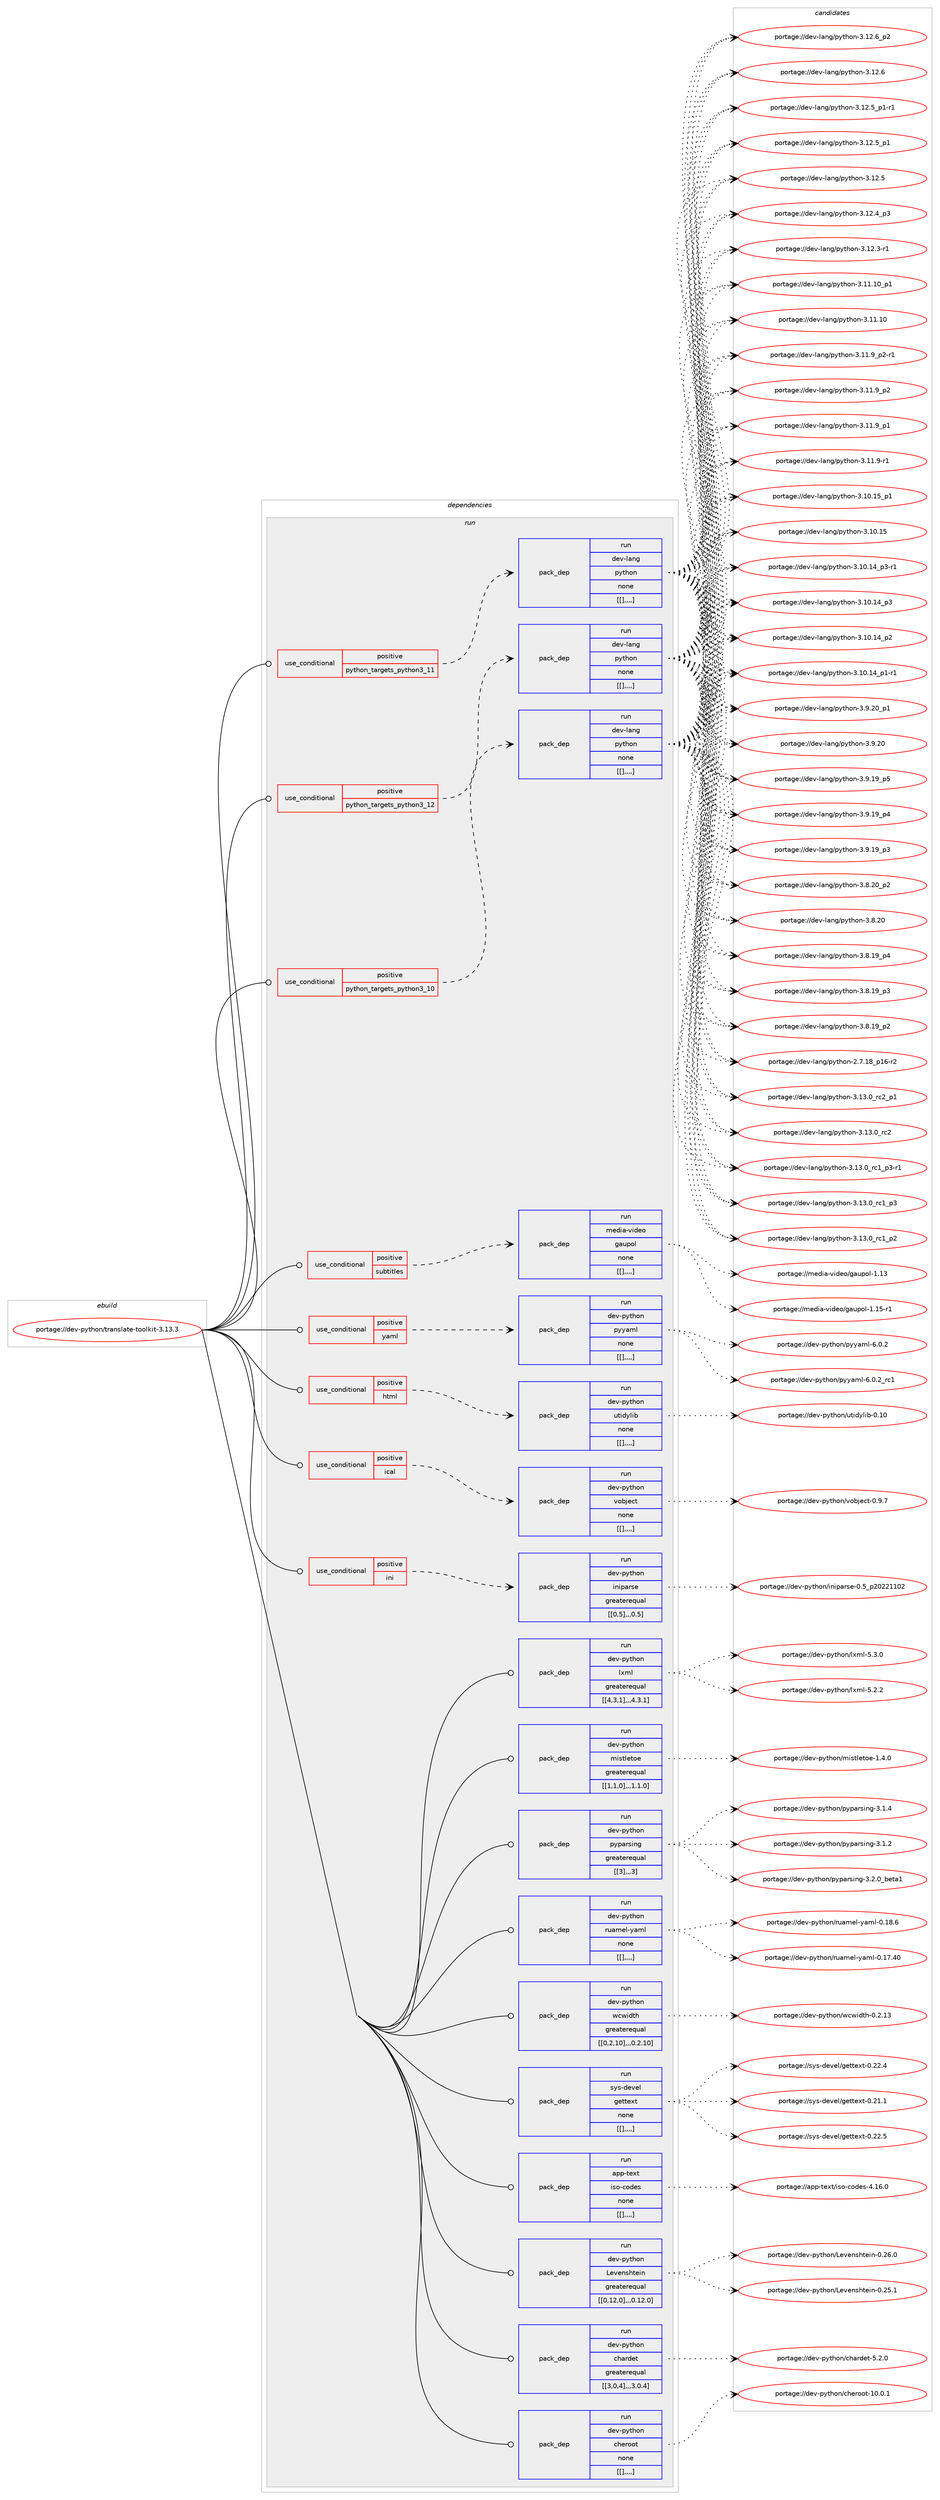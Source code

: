 digraph prolog {

# *************
# Graph options
# *************

newrank=true;
concentrate=true;
compound=true;
graph [rankdir=LR,fontname=Helvetica,fontsize=10,ranksep=1.5];#, ranksep=2.5, nodesep=0.2];
edge  [arrowhead=vee];
node  [fontname=Helvetica,fontsize=10];

# **********
# The ebuild
# **********

subgraph cluster_leftcol {
color=gray;
label=<<i>ebuild</i>>;
id [label="portage://dev-python/translate-toolkit-3.13.3", color=red, width=4, href="../dev-python/translate-toolkit-3.13.3.svg"];
}

# ****************
# The dependencies
# ****************

subgraph cluster_midcol {
color=gray;
label=<<i>dependencies</i>>;
subgraph cluster_compile {
fillcolor="#eeeeee";
style=filled;
label=<<i>compile</i>>;
}
subgraph cluster_compileandrun {
fillcolor="#eeeeee";
style=filled;
label=<<i>compile and run</i>>;
}
subgraph cluster_run {
fillcolor="#eeeeee";
style=filled;
label=<<i>run</i>>;
subgraph cond42379 {
dependency169418 [label=<<TABLE BORDER="0" CELLBORDER="1" CELLSPACING="0" CELLPADDING="4"><TR><TD ROWSPAN="3" CELLPADDING="10">use_conditional</TD></TR><TR><TD>positive</TD></TR><TR><TD>html</TD></TR></TABLE>>, shape=none, color=red];
subgraph pack125776 {
dependency169419 [label=<<TABLE BORDER="0" CELLBORDER="1" CELLSPACING="0" CELLPADDING="4" WIDTH="220"><TR><TD ROWSPAN="6" CELLPADDING="30">pack_dep</TD></TR><TR><TD WIDTH="110">run</TD></TR><TR><TD>dev-python</TD></TR><TR><TD>utidylib</TD></TR><TR><TD>none</TD></TR><TR><TD>[[],,,,]</TD></TR></TABLE>>, shape=none, color=blue];
}
dependency169418:e -> dependency169419:w [weight=20,style="dashed",arrowhead="vee"];
}
id:e -> dependency169418:w [weight=20,style="solid",arrowhead="odot"];
subgraph cond42380 {
dependency169420 [label=<<TABLE BORDER="0" CELLBORDER="1" CELLSPACING="0" CELLPADDING="4"><TR><TD ROWSPAN="3" CELLPADDING="10">use_conditional</TD></TR><TR><TD>positive</TD></TR><TR><TD>ical</TD></TR></TABLE>>, shape=none, color=red];
subgraph pack125777 {
dependency169421 [label=<<TABLE BORDER="0" CELLBORDER="1" CELLSPACING="0" CELLPADDING="4" WIDTH="220"><TR><TD ROWSPAN="6" CELLPADDING="30">pack_dep</TD></TR><TR><TD WIDTH="110">run</TD></TR><TR><TD>dev-python</TD></TR><TR><TD>vobject</TD></TR><TR><TD>none</TD></TR><TR><TD>[[],,,,]</TD></TR></TABLE>>, shape=none, color=blue];
}
dependency169420:e -> dependency169421:w [weight=20,style="dashed",arrowhead="vee"];
}
id:e -> dependency169420:w [weight=20,style="solid",arrowhead="odot"];
subgraph cond42381 {
dependency169422 [label=<<TABLE BORDER="0" CELLBORDER="1" CELLSPACING="0" CELLPADDING="4"><TR><TD ROWSPAN="3" CELLPADDING="10">use_conditional</TD></TR><TR><TD>positive</TD></TR><TR><TD>ini</TD></TR></TABLE>>, shape=none, color=red];
subgraph pack125778 {
dependency169423 [label=<<TABLE BORDER="0" CELLBORDER="1" CELLSPACING="0" CELLPADDING="4" WIDTH="220"><TR><TD ROWSPAN="6" CELLPADDING="30">pack_dep</TD></TR><TR><TD WIDTH="110">run</TD></TR><TR><TD>dev-python</TD></TR><TR><TD>iniparse</TD></TR><TR><TD>greaterequal</TD></TR><TR><TD>[[0,5],,,0.5]</TD></TR></TABLE>>, shape=none, color=blue];
}
dependency169422:e -> dependency169423:w [weight=20,style="dashed",arrowhead="vee"];
}
id:e -> dependency169422:w [weight=20,style="solid",arrowhead="odot"];
subgraph cond42382 {
dependency169424 [label=<<TABLE BORDER="0" CELLBORDER="1" CELLSPACING="0" CELLPADDING="4"><TR><TD ROWSPAN="3" CELLPADDING="10">use_conditional</TD></TR><TR><TD>positive</TD></TR><TR><TD>python_targets_python3_10</TD></TR></TABLE>>, shape=none, color=red];
subgraph pack125779 {
dependency169425 [label=<<TABLE BORDER="0" CELLBORDER="1" CELLSPACING="0" CELLPADDING="4" WIDTH="220"><TR><TD ROWSPAN="6" CELLPADDING="30">pack_dep</TD></TR><TR><TD WIDTH="110">run</TD></TR><TR><TD>dev-lang</TD></TR><TR><TD>python</TD></TR><TR><TD>none</TD></TR><TR><TD>[[],,,,]</TD></TR></TABLE>>, shape=none, color=blue];
}
dependency169424:e -> dependency169425:w [weight=20,style="dashed",arrowhead="vee"];
}
id:e -> dependency169424:w [weight=20,style="solid",arrowhead="odot"];
subgraph cond42383 {
dependency169426 [label=<<TABLE BORDER="0" CELLBORDER="1" CELLSPACING="0" CELLPADDING="4"><TR><TD ROWSPAN="3" CELLPADDING="10">use_conditional</TD></TR><TR><TD>positive</TD></TR><TR><TD>python_targets_python3_11</TD></TR></TABLE>>, shape=none, color=red];
subgraph pack125780 {
dependency169427 [label=<<TABLE BORDER="0" CELLBORDER="1" CELLSPACING="0" CELLPADDING="4" WIDTH="220"><TR><TD ROWSPAN="6" CELLPADDING="30">pack_dep</TD></TR><TR><TD WIDTH="110">run</TD></TR><TR><TD>dev-lang</TD></TR><TR><TD>python</TD></TR><TR><TD>none</TD></TR><TR><TD>[[],,,,]</TD></TR></TABLE>>, shape=none, color=blue];
}
dependency169426:e -> dependency169427:w [weight=20,style="dashed",arrowhead="vee"];
}
id:e -> dependency169426:w [weight=20,style="solid",arrowhead="odot"];
subgraph cond42384 {
dependency169428 [label=<<TABLE BORDER="0" CELLBORDER="1" CELLSPACING="0" CELLPADDING="4"><TR><TD ROWSPAN="3" CELLPADDING="10">use_conditional</TD></TR><TR><TD>positive</TD></TR><TR><TD>python_targets_python3_12</TD></TR></TABLE>>, shape=none, color=red];
subgraph pack125781 {
dependency169429 [label=<<TABLE BORDER="0" CELLBORDER="1" CELLSPACING="0" CELLPADDING="4" WIDTH="220"><TR><TD ROWSPAN="6" CELLPADDING="30">pack_dep</TD></TR><TR><TD WIDTH="110">run</TD></TR><TR><TD>dev-lang</TD></TR><TR><TD>python</TD></TR><TR><TD>none</TD></TR><TR><TD>[[],,,,]</TD></TR></TABLE>>, shape=none, color=blue];
}
dependency169428:e -> dependency169429:w [weight=20,style="dashed",arrowhead="vee"];
}
id:e -> dependency169428:w [weight=20,style="solid",arrowhead="odot"];
subgraph cond42385 {
dependency169430 [label=<<TABLE BORDER="0" CELLBORDER="1" CELLSPACING="0" CELLPADDING="4"><TR><TD ROWSPAN="3" CELLPADDING="10">use_conditional</TD></TR><TR><TD>positive</TD></TR><TR><TD>subtitles</TD></TR></TABLE>>, shape=none, color=red];
subgraph pack125782 {
dependency169431 [label=<<TABLE BORDER="0" CELLBORDER="1" CELLSPACING="0" CELLPADDING="4" WIDTH="220"><TR><TD ROWSPAN="6" CELLPADDING="30">pack_dep</TD></TR><TR><TD WIDTH="110">run</TD></TR><TR><TD>media-video</TD></TR><TR><TD>gaupol</TD></TR><TR><TD>none</TD></TR><TR><TD>[[],,,,]</TD></TR></TABLE>>, shape=none, color=blue];
}
dependency169430:e -> dependency169431:w [weight=20,style="dashed",arrowhead="vee"];
}
id:e -> dependency169430:w [weight=20,style="solid",arrowhead="odot"];
subgraph cond42386 {
dependency169432 [label=<<TABLE BORDER="0" CELLBORDER="1" CELLSPACING="0" CELLPADDING="4"><TR><TD ROWSPAN="3" CELLPADDING="10">use_conditional</TD></TR><TR><TD>positive</TD></TR><TR><TD>yaml</TD></TR></TABLE>>, shape=none, color=red];
subgraph pack125783 {
dependency169433 [label=<<TABLE BORDER="0" CELLBORDER="1" CELLSPACING="0" CELLPADDING="4" WIDTH="220"><TR><TD ROWSPAN="6" CELLPADDING="30">pack_dep</TD></TR><TR><TD WIDTH="110">run</TD></TR><TR><TD>dev-python</TD></TR><TR><TD>pyyaml</TD></TR><TR><TD>none</TD></TR><TR><TD>[[],,,,]</TD></TR></TABLE>>, shape=none, color=blue];
}
dependency169432:e -> dependency169433:w [weight=20,style="dashed",arrowhead="vee"];
}
id:e -> dependency169432:w [weight=20,style="solid",arrowhead="odot"];
subgraph pack125784 {
dependency169434 [label=<<TABLE BORDER="0" CELLBORDER="1" CELLSPACING="0" CELLPADDING="4" WIDTH="220"><TR><TD ROWSPAN="6" CELLPADDING="30">pack_dep</TD></TR><TR><TD WIDTH="110">run</TD></TR><TR><TD>app-text</TD></TR><TR><TD>iso-codes</TD></TR><TR><TD>none</TD></TR><TR><TD>[[],,,,]</TD></TR></TABLE>>, shape=none, color=blue];
}
id:e -> dependency169434:w [weight=20,style="solid",arrowhead="odot"];
subgraph pack125785 {
dependency169435 [label=<<TABLE BORDER="0" CELLBORDER="1" CELLSPACING="0" CELLPADDING="4" WIDTH="220"><TR><TD ROWSPAN="6" CELLPADDING="30">pack_dep</TD></TR><TR><TD WIDTH="110">run</TD></TR><TR><TD>dev-python</TD></TR><TR><TD>Levenshtein</TD></TR><TR><TD>greaterequal</TD></TR><TR><TD>[[0,12,0],,,0.12.0]</TD></TR></TABLE>>, shape=none, color=blue];
}
id:e -> dependency169435:w [weight=20,style="solid",arrowhead="odot"];
subgraph pack125786 {
dependency169436 [label=<<TABLE BORDER="0" CELLBORDER="1" CELLSPACING="0" CELLPADDING="4" WIDTH="220"><TR><TD ROWSPAN="6" CELLPADDING="30">pack_dep</TD></TR><TR><TD WIDTH="110">run</TD></TR><TR><TD>dev-python</TD></TR><TR><TD>chardet</TD></TR><TR><TD>greaterequal</TD></TR><TR><TD>[[3,0,4],,,3.0.4]</TD></TR></TABLE>>, shape=none, color=blue];
}
id:e -> dependency169436:w [weight=20,style="solid",arrowhead="odot"];
subgraph pack125787 {
dependency169437 [label=<<TABLE BORDER="0" CELLBORDER="1" CELLSPACING="0" CELLPADDING="4" WIDTH="220"><TR><TD ROWSPAN="6" CELLPADDING="30">pack_dep</TD></TR><TR><TD WIDTH="110">run</TD></TR><TR><TD>dev-python</TD></TR><TR><TD>cheroot</TD></TR><TR><TD>none</TD></TR><TR><TD>[[],,,,]</TD></TR></TABLE>>, shape=none, color=blue];
}
id:e -> dependency169437:w [weight=20,style="solid",arrowhead="odot"];
subgraph pack125788 {
dependency169438 [label=<<TABLE BORDER="0" CELLBORDER="1" CELLSPACING="0" CELLPADDING="4" WIDTH="220"><TR><TD ROWSPAN="6" CELLPADDING="30">pack_dep</TD></TR><TR><TD WIDTH="110">run</TD></TR><TR><TD>dev-python</TD></TR><TR><TD>lxml</TD></TR><TR><TD>greaterequal</TD></TR><TR><TD>[[4,3,1],,,4.3.1]</TD></TR></TABLE>>, shape=none, color=blue];
}
id:e -> dependency169438:w [weight=20,style="solid",arrowhead="odot"];
subgraph pack125789 {
dependency169439 [label=<<TABLE BORDER="0" CELLBORDER="1" CELLSPACING="0" CELLPADDING="4" WIDTH="220"><TR><TD ROWSPAN="6" CELLPADDING="30">pack_dep</TD></TR><TR><TD WIDTH="110">run</TD></TR><TR><TD>dev-python</TD></TR><TR><TD>mistletoe</TD></TR><TR><TD>greaterequal</TD></TR><TR><TD>[[1,1,0],,,1.1.0]</TD></TR></TABLE>>, shape=none, color=blue];
}
id:e -> dependency169439:w [weight=20,style="solid",arrowhead="odot"];
subgraph pack125790 {
dependency169440 [label=<<TABLE BORDER="0" CELLBORDER="1" CELLSPACING="0" CELLPADDING="4" WIDTH="220"><TR><TD ROWSPAN="6" CELLPADDING="30">pack_dep</TD></TR><TR><TD WIDTH="110">run</TD></TR><TR><TD>dev-python</TD></TR><TR><TD>pyparsing</TD></TR><TR><TD>greaterequal</TD></TR><TR><TD>[[3],,,3]</TD></TR></TABLE>>, shape=none, color=blue];
}
id:e -> dependency169440:w [weight=20,style="solid",arrowhead="odot"];
subgraph pack125791 {
dependency169441 [label=<<TABLE BORDER="0" CELLBORDER="1" CELLSPACING="0" CELLPADDING="4" WIDTH="220"><TR><TD ROWSPAN="6" CELLPADDING="30">pack_dep</TD></TR><TR><TD WIDTH="110">run</TD></TR><TR><TD>dev-python</TD></TR><TR><TD>ruamel-yaml</TD></TR><TR><TD>none</TD></TR><TR><TD>[[],,,,]</TD></TR></TABLE>>, shape=none, color=blue];
}
id:e -> dependency169441:w [weight=20,style="solid",arrowhead="odot"];
subgraph pack125792 {
dependency169442 [label=<<TABLE BORDER="0" CELLBORDER="1" CELLSPACING="0" CELLPADDING="4" WIDTH="220"><TR><TD ROWSPAN="6" CELLPADDING="30">pack_dep</TD></TR><TR><TD WIDTH="110">run</TD></TR><TR><TD>dev-python</TD></TR><TR><TD>wcwidth</TD></TR><TR><TD>greaterequal</TD></TR><TR><TD>[[0,2,10],,,0.2.10]</TD></TR></TABLE>>, shape=none, color=blue];
}
id:e -> dependency169442:w [weight=20,style="solid",arrowhead="odot"];
subgraph pack125793 {
dependency169443 [label=<<TABLE BORDER="0" CELLBORDER="1" CELLSPACING="0" CELLPADDING="4" WIDTH="220"><TR><TD ROWSPAN="6" CELLPADDING="30">pack_dep</TD></TR><TR><TD WIDTH="110">run</TD></TR><TR><TD>sys-devel</TD></TR><TR><TD>gettext</TD></TR><TR><TD>none</TD></TR><TR><TD>[[],,,,]</TD></TR></TABLE>>, shape=none, color=blue];
}
id:e -> dependency169443:w [weight=20,style="solid",arrowhead="odot"];
}
}

# **************
# The candidates
# **************

subgraph cluster_choices {
rank=same;
color=gray;
label=<<i>candidates</i>>;

subgraph choice125776 {
color=black;
nodesep=1;
choice1001011184511212111610411111047117116105100121108105984548464948 [label="portage://dev-python/utidylib-0.10", color=red, width=4,href="../dev-python/utidylib-0.10.svg"];
dependency169419:e -> choice1001011184511212111610411111047117116105100121108105984548464948:w [style=dotted,weight="100"];
}
subgraph choice125777 {
color=black;
nodesep=1;
choice10010111845112121116104111110471181119810610199116454846574655 [label="portage://dev-python/vobject-0.9.7", color=red, width=4,href="../dev-python/vobject-0.9.7.svg"];
dependency169421:e -> choice10010111845112121116104111110471181119810610199116454846574655:w [style=dotted,weight="100"];
}
subgraph choice125778 {
color=black;
nodesep=1;
choice10010111845112121116104111110471051101051129711411510145484653951125048505049494850 [label="portage://dev-python/iniparse-0.5_p20221102", color=red, width=4,href="../dev-python/iniparse-0.5_p20221102.svg"];
dependency169423:e -> choice10010111845112121116104111110471051101051129711411510145484653951125048505049494850:w [style=dotted,weight="100"];
}
subgraph choice125779 {
color=black;
nodesep=1;
choice100101118451089711010347112121116104111110455146495146489511499509511249 [label="portage://dev-lang/python-3.13.0_rc2_p1", color=red, width=4,href="../dev-lang/python-3.13.0_rc2_p1.svg"];
choice10010111845108971101034711212111610411111045514649514648951149950 [label="portage://dev-lang/python-3.13.0_rc2", color=red, width=4,href="../dev-lang/python-3.13.0_rc2.svg"];
choice1001011184510897110103471121211161041111104551464951464895114994995112514511449 [label="portage://dev-lang/python-3.13.0_rc1_p3-r1", color=red, width=4,href="../dev-lang/python-3.13.0_rc1_p3-r1.svg"];
choice100101118451089711010347112121116104111110455146495146489511499499511251 [label="portage://dev-lang/python-3.13.0_rc1_p3", color=red, width=4,href="../dev-lang/python-3.13.0_rc1_p3.svg"];
choice100101118451089711010347112121116104111110455146495146489511499499511250 [label="portage://dev-lang/python-3.13.0_rc1_p2", color=red, width=4,href="../dev-lang/python-3.13.0_rc1_p2.svg"];
choice100101118451089711010347112121116104111110455146495046549511250 [label="portage://dev-lang/python-3.12.6_p2", color=red, width=4,href="../dev-lang/python-3.12.6_p2.svg"];
choice10010111845108971101034711212111610411111045514649504654 [label="portage://dev-lang/python-3.12.6", color=red, width=4,href="../dev-lang/python-3.12.6.svg"];
choice1001011184510897110103471121211161041111104551464950465395112494511449 [label="portage://dev-lang/python-3.12.5_p1-r1", color=red, width=4,href="../dev-lang/python-3.12.5_p1-r1.svg"];
choice100101118451089711010347112121116104111110455146495046539511249 [label="portage://dev-lang/python-3.12.5_p1", color=red, width=4,href="../dev-lang/python-3.12.5_p1.svg"];
choice10010111845108971101034711212111610411111045514649504653 [label="portage://dev-lang/python-3.12.5", color=red, width=4,href="../dev-lang/python-3.12.5.svg"];
choice100101118451089711010347112121116104111110455146495046529511251 [label="portage://dev-lang/python-3.12.4_p3", color=red, width=4,href="../dev-lang/python-3.12.4_p3.svg"];
choice100101118451089711010347112121116104111110455146495046514511449 [label="portage://dev-lang/python-3.12.3-r1", color=red, width=4,href="../dev-lang/python-3.12.3-r1.svg"];
choice10010111845108971101034711212111610411111045514649494649489511249 [label="portage://dev-lang/python-3.11.10_p1", color=red, width=4,href="../dev-lang/python-3.11.10_p1.svg"];
choice1001011184510897110103471121211161041111104551464949464948 [label="portage://dev-lang/python-3.11.10", color=red, width=4,href="../dev-lang/python-3.11.10.svg"];
choice1001011184510897110103471121211161041111104551464949465795112504511449 [label="portage://dev-lang/python-3.11.9_p2-r1", color=red, width=4,href="../dev-lang/python-3.11.9_p2-r1.svg"];
choice100101118451089711010347112121116104111110455146494946579511250 [label="portage://dev-lang/python-3.11.9_p2", color=red, width=4,href="../dev-lang/python-3.11.9_p2.svg"];
choice100101118451089711010347112121116104111110455146494946579511249 [label="portage://dev-lang/python-3.11.9_p1", color=red, width=4,href="../dev-lang/python-3.11.9_p1.svg"];
choice100101118451089711010347112121116104111110455146494946574511449 [label="portage://dev-lang/python-3.11.9-r1", color=red, width=4,href="../dev-lang/python-3.11.9-r1.svg"];
choice10010111845108971101034711212111610411111045514649484649539511249 [label="portage://dev-lang/python-3.10.15_p1", color=red, width=4,href="../dev-lang/python-3.10.15_p1.svg"];
choice1001011184510897110103471121211161041111104551464948464953 [label="portage://dev-lang/python-3.10.15", color=red, width=4,href="../dev-lang/python-3.10.15.svg"];
choice100101118451089711010347112121116104111110455146494846495295112514511449 [label="portage://dev-lang/python-3.10.14_p3-r1", color=red, width=4,href="../dev-lang/python-3.10.14_p3-r1.svg"];
choice10010111845108971101034711212111610411111045514649484649529511251 [label="portage://dev-lang/python-3.10.14_p3", color=red, width=4,href="../dev-lang/python-3.10.14_p3.svg"];
choice10010111845108971101034711212111610411111045514649484649529511250 [label="portage://dev-lang/python-3.10.14_p2", color=red, width=4,href="../dev-lang/python-3.10.14_p2.svg"];
choice100101118451089711010347112121116104111110455146494846495295112494511449 [label="portage://dev-lang/python-3.10.14_p1-r1", color=red, width=4,href="../dev-lang/python-3.10.14_p1-r1.svg"];
choice100101118451089711010347112121116104111110455146574650489511249 [label="portage://dev-lang/python-3.9.20_p1", color=red, width=4,href="../dev-lang/python-3.9.20_p1.svg"];
choice10010111845108971101034711212111610411111045514657465048 [label="portage://dev-lang/python-3.9.20", color=red, width=4,href="../dev-lang/python-3.9.20.svg"];
choice100101118451089711010347112121116104111110455146574649579511253 [label="portage://dev-lang/python-3.9.19_p5", color=red, width=4,href="../dev-lang/python-3.9.19_p5.svg"];
choice100101118451089711010347112121116104111110455146574649579511252 [label="portage://dev-lang/python-3.9.19_p4", color=red, width=4,href="../dev-lang/python-3.9.19_p4.svg"];
choice100101118451089711010347112121116104111110455146574649579511251 [label="portage://dev-lang/python-3.9.19_p3", color=red, width=4,href="../dev-lang/python-3.9.19_p3.svg"];
choice100101118451089711010347112121116104111110455146564650489511250 [label="portage://dev-lang/python-3.8.20_p2", color=red, width=4,href="../dev-lang/python-3.8.20_p2.svg"];
choice10010111845108971101034711212111610411111045514656465048 [label="portage://dev-lang/python-3.8.20", color=red, width=4,href="../dev-lang/python-3.8.20.svg"];
choice100101118451089711010347112121116104111110455146564649579511252 [label="portage://dev-lang/python-3.8.19_p4", color=red, width=4,href="../dev-lang/python-3.8.19_p4.svg"];
choice100101118451089711010347112121116104111110455146564649579511251 [label="portage://dev-lang/python-3.8.19_p3", color=red, width=4,href="../dev-lang/python-3.8.19_p3.svg"];
choice100101118451089711010347112121116104111110455146564649579511250 [label="portage://dev-lang/python-3.8.19_p2", color=red, width=4,href="../dev-lang/python-3.8.19_p2.svg"];
choice100101118451089711010347112121116104111110455046554649569511249544511450 [label="portage://dev-lang/python-2.7.18_p16-r2", color=red, width=4,href="../dev-lang/python-2.7.18_p16-r2.svg"];
dependency169425:e -> choice100101118451089711010347112121116104111110455146495146489511499509511249:w [style=dotted,weight="100"];
dependency169425:e -> choice10010111845108971101034711212111610411111045514649514648951149950:w [style=dotted,weight="100"];
dependency169425:e -> choice1001011184510897110103471121211161041111104551464951464895114994995112514511449:w [style=dotted,weight="100"];
dependency169425:e -> choice100101118451089711010347112121116104111110455146495146489511499499511251:w [style=dotted,weight="100"];
dependency169425:e -> choice100101118451089711010347112121116104111110455146495146489511499499511250:w [style=dotted,weight="100"];
dependency169425:e -> choice100101118451089711010347112121116104111110455146495046549511250:w [style=dotted,weight="100"];
dependency169425:e -> choice10010111845108971101034711212111610411111045514649504654:w [style=dotted,weight="100"];
dependency169425:e -> choice1001011184510897110103471121211161041111104551464950465395112494511449:w [style=dotted,weight="100"];
dependency169425:e -> choice100101118451089711010347112121116104111110455146495046539511249:w [style=dotted,weight="100"];
dependency169425:e -> choice10010111845108971101034711212111610411111045514649504653:w [style=dotted,weight="100"];
dependency169425:e -> choice100101118451089711010347112121116104111110455146495046529511251:w [style=dotted,weight="100"];
dependency169425:e -> choice100101118451089711010347112121116104111110455146495046514511449:w [style=dotted,weight="100"];
dependency169425:e -> choice10010111845108971101034711212111610411111045514649494649489511249:w [style=dotted,weight="100"];
dependency169425:e -> choice1001011184510897110103471121211161041111104551464949464948:w [style=dotted,weight="100"];
dependency169425:e -> choice1001011184510897110103471121211161041111104551464949465795112504511449:w [style=dotted,weight="100"];
dependency169425:e -> choice100101118451089711010347112121116104111110455146494946579511250:w [style=dotted,weight="100"];
dependency169425:e -> choice100101118451089711010347112121116104111110455146494946579511249:w [style=dotted,weight="100"];
dependency169425:e -> choice100101118451089711010347112121116104111110455146494946574511449:w [style=dotted,weight="100"];
dependency169425:e -> choice10010111845108971101034711212111610411111045514649484649539511249:w [style=dotted,weight="100"];
dependency169425:e -> choice1001011184510897110103471121211161041111104551464948464953:w [style=dotted,weight="100"];
dependency169425:e -> choice100101118451089711010347112121116104111110455146494846495295112514511449:w [style=dotted,weight="100"];
dependency169425:e -> choice10010111845108971101034711212111610411111045514649484649529511251:w [style=dotted,weight="100"];
dependency169425:e -> choice10010111845108971101034711212111610411111045514649484649529511250:w [style=dotted,weight="100"];
dependency169425:e -> choice100101118451089711010347112121116104111110455146494846495295112494511449:w [style=dotted,weight="100"];
dependency169425:e -> choice100101118451089711010347112121116104111110455146574650489511249:w [style=dotted,weight="100"];
dependency169425:e -> choice10010111845108971101034711212111610411111045514657465048:w [style=dotted,weight="100"];
dependency169425:e -> choice100101118451089711010347112121116104111110455146574649579511253:w [style=dotted,weight="100"];
dependency169425:e -> choice100101118451089711010347112121116104111110455146574649579511252:w [style=dotted,weight="100"];
dependency169425:e -> choice100101118451089711010347112121116104111110455146574649579511251:w [style=dotted,weight="100"];
dependency169425:e -> choice100101118451089711010347112121116104111110455146564650489511250:w [style=dotted,weight="100"];
dependency169425:e -> choice10010111845108971101034711212111610411111045514656465048:w [style=dotted,weight="100"];
dependency169425:e -> choice100101118451089711010347112121116104111110455146564649579511252:w [style=dotted,weight="100"];
dependency169425:e -> choice100101118451089711010347112121116104111110455146564649579511251:w [style=dotted,weight="100"];
dependency169425:e -> choice100101118451089711010347112121116104111110455146564649579511250:w [style=dotted,weight="100"];
dependency169425:e -> choice100101118451089711010347112121116104111110455046554649569511249544511450:w [style=dotted,weight="100"];
}
subgraph choice125780 {
color=black;
nodesep=1;
choice100101118451089711010347112121116104111110455146495146489511499509511249 [label="portage://dev-lang/python-3.13.0_rc2_p1", color=red, width=4,href="../dev-lang/python-3.13.0_rc2_p1.svg"];
choice10010111845108971101034711212111610411111045514649514648951149950 [label="portage://dev-lang/python-3.13.0_rc2", color=red, width=4,href="../dev-lang/python-3.13.0_rc2.svg"];
choice1001011184510897110103471121211161041111104551464951464895114994995112514511449 [label="portage://dev-lang/python-3.13.0_rc1_p3-r1", color=red, width=4,href="../dev-lang/python-3.13.0_rc1_p3-r1.svg"];
choice100101118451089711010347112121116104111110455146495146489511499499511251 [label="portage://dev-lang/python-3.13.0_rc1_p3", color=red, width=4,href="../dev-lang/python-3.13.0_rc1_p3.svg"];
choice100101118451089711010347112121116104111110455146495146489511499499511250 [label="portage://dev-lang/python-3.13.0_rc1_p2", color=red, width=4,href="../dev-lang/python-3.13.0_rc1_p2.svg"];
choice100101118451089711010347112121116104111110455146495046549511250 [label="portage://dev-lang/python-3.12.6_p2", color=red, width=4,href="../dev-lang/python-3.12.6_p2.svg"];
choice10010111845108971101034711212111610411111045514649504654 [label="portage://dev-lang/python-3.12.6", color=red, width=4,href="../dev-lang/python-3.12.6.svg"];
choice1001011184510897110103471121211161041111104551464950465395112494511449 [label="portage://dev-lang/python-3.12.5_p1-r1", color=red, width=4,href="../dev-lang/python-3.12.5_p1-r1.svg"];
choice100101118451089711010347112121116104111110455146495046539511249 [label="portage://dev-lang/python-3.12.5_p1", color=red, width=4,href="../dev-lang/python-3.12.5_p1.svg"];
choice10010111845108971101034711212111610411111045514649504653 [label="portage://dev-lang/python-3.12.5", color=red, width=4,href="../dev-lang/python-3.12.5.svg"];
choice100101118451089711010347112121116104111110455146495046529511251 [label="portage://dev-lang/python-3.12.4_p3", color=red, width=4,href="../dev-lang/python-3.12.4_p3.svg"];
choice100101118451089711010347112121116104111110455146495046514511449 [label="portage://dev-lang/python-3.12.3-r1", color=red, width=4,href="../dev-lang/python-3.12.3-r1.svg"];
choice10010111845108971101034711212111610411111045514649494649489511249 [label="portage://dev-lang/python-3.11.10_p1", color=red, width=4,href="../dev-lang/python-3.11.10_p1.svg"];
choice1001011184510897110103471121211161041111104551464949464948 [label="portage://dev-lang/python-3.11.10", color=red, width=4,href="../dev-lang/python-3.11.10.svg"];
choice1001011184510897110103471121211161041111104551464949465795112504511449 [label="portage://dev-lang/python-3.11.9_p2-r1", color=red, width=4,href="../dev-lang/python-3.11.9_p2-r1.svg"];
choice100101118451089711010347112121116104111110455146494946579511250 [label="portage://dev-lang/python-3.11.9_p2", color=red, width=4,href="../dev-lang/python-3.11.9_p2.svg"];
choice100101118451089711010347112121116104111110455146494946579511249 [label="portage://dev-lang/python-3.11.9_p1", color=red, width=4,href="../dev-lang/python-3.11.9_p1.svg"];
choice100101118451089711010347112121116104111110455146494946574511449 [label="portage://dev-lang/python-3.11.9-r1", color=red, width=4,href="../dev-lang/python-3.11.9-r1.svg"];
choice10010111845108971101034711212111610411111045514649484649539511249 [label="portage://dev-lang/python-3.10.15_p1", color=red, width=4,href="../dev-lang/python-3.10.15_p1.svg"];
choice1001011184510897110103471121211161041111104551464948464953 [label="portage://dev-lang/python-3.10.15", color=red, width=4,href="../dev-lang/python-3.10.15.svg"];
choice100101118451089711010347112121116104111110455146494846495295112514511449 [label="portage://dev-lang/python-3.10.14_p3-r1", color=red, width=4,href="../dev-lang/python-3.10.14_p3-r1.svg"];
choice10010111845108971101034711212111610411111045514649484649529511251 [label="portage://dev-lang/python-3.10.14_p3", color=red, width=4,href="../dev-lang/python-3.10.14_p3.svg"];
choice10010111845108971101034711212111610411111045514649484649529511250 [label="portage://dev-lang/python-3.10.14_p2", color=red, width=4,href="../dev-lang/python-3.10.14_p2.svg"];
choice100101118451089711010347112121116104111110455146494846495295112494511449 [label="portage://dev-lang/python-3.10.14_p1-r1", color=red, width=4,href="../dev-lang/python-3.10.14_p1-r1.svg"];
choice100101118451089711010347112121116104111110455146574650489511249 [label="portage://dev-lang/python-3.9.20_p1", color=red, width=4,href="../dev-lang/python-3.9.20_p1.svg"];
choice10010111845108971101034711212111610411111045514657465048 [label="portage://dev-lang/python-3.9.20", color=red, width=4,href="../dev-lang/python-3.9.20.svg"];
choice100101118451089711010347112121116104111110455146574649579511253 [label="portage://dev-lang/python-3.9.19_p5", color=red, width=4,href="../dev-lang/python-3.9.19_p5.svg"];
choice100101118451089711010347112121116104111110455146574649579511252 [label="portage://dev-lang/python-3.9.19_p4", color=red, width=4,href="../dev-lang/python-3.9.19_p4.svg"];
choice100101118451089711010347112121116104111110455146574649579511251 [label="portage://dev-lang/python-3.9.19_p3", color=red, width=4,href="../dev-lang/python-3.9.19_p3.svg"];
choice100101118451089711010347112121116104111110455146564650489511250 [label="portage://dev-lang/python-3.8.20_p2", color=red, width=4,href="../dev-lang/python-3.8.20_p2.svg"];
choice10010111845108971101034711212111610411111045514656465048 [label="portage://dev-lang/python-3.8.20", color=red, width=4,href="../dev-lang/python-3.8.20.svg"];
choice100101118451089711010347112121116104111110455146564649579511252 [label="portage://dev-lang/python-3.8.19_p4", color=red, width=4,href="../dev-lang/python-3.8.19_p4.svg"];
choice100101118451089711010347112121116104111110455146564649579511251 [label="portage://dev-lang/python-3.8.19_p3", color=red, width=4,href="../dev-lang/python-3.8.19_p3.svg"];
choice100101118451089711010347112121116104111110455146564649579511250 [label="portage://dev-lang/python-3.8.19_p2", color=red, width=4,href="../dev-lang/python-3.8.19_p2.svg"];
choice100101118451089711010347112121116104111110455046554649569511249544511450 [label="portage://dev-lang/python-2.7.18_p16-r2", color=red, width=4,href="../dev-lang/python-2.7.18_p16-r2.svg"];
dependency169427:e -> choice100101118451089711010347112121116104111110455146495146489511499509511249:w [style=dotted,weight="100"];
dependency169427:e -> choice10010111845108971101034711212111610411111045514649514648951149950:w [style=dotted,weight="100"];
dependency169427:e -> choice1001011184510897110103471121211161041111104551464951464895114994995112514511449:w [style=dotted,weight="100"];
dependency169427:e -> choice100101118451089711010347112121116104111110455146495146489511499499511251:w [style=dotted,weight="100"];
dependency169427:e -> choice100101118451089711010347112121116104111110455146495146489511499499511250:w [style=dotted,weight="100"];
dependency169427:e -> choice100101118451089711010347112121116104111110455146495046549511250:w [style=dotted,weight="100"];
dependency169427:e -> choice10010111845108971101034711212111610411111045514649504654:w [style=dotted,weight="100"];
dependency169427:e -> choice1001011184510897110103471121211161041111104551464950465395112494511449:w [style=dotted,weight="100"];
dependency169427:e -> choice100101118451089711010347112121116104111110455146495046539511249:w [style=dotted,weight="100"];
dependency169427:e -> choice10010111845108971101034711212111610411111045514649504653:w [style=dotted,weight="100"];
dependency169427:e -> choice100101118451089711010347112121116104111110455146495046529511251:w [style=dotted,weight="100"];
dependency169427:e -> choice100101118451089711010347112121116104111110455146495046514511449:w [style=dotted,weight="100"];
dependency169427:e -> choice10010111845108971101034711212111610411111045514649494649489511249:w [style=dotted,weight="100"];
dependency169427:e -> choice1001011184510897110103471121211161041111104551464949464948:w [style=dotted,weight="100"];
dependency169427:e -> choice1001011184510897110103471121211161041111104551464949465795112504511449:w [style=dotted,weight="100"];
dependency169427:e -> choice100101118451089711010347112121116104111110455146494946579511250:w [style=dotted,weight="100"];
dependency169427:e -> choice100101118451089711010347112121116104111110455146494946579511249:w [style=dotted,weight="100"];
dependency169427:e -> choice100101118451089711010347112121116104111110455146494946574511449:w [style=dotted,weight="100"];
dependency169427:e -> choice10010111845108971101034711212111610411111045514649484649539511249:w [style=dotted,weight="100"];
dependency169427:e -> choice1001011184510897110103471121211161041111104551464948464953:w [style=dotted,weight="100"];
dependency169427:e -> choice100101118451089711010347112121116104111110455146494846495295112514511449:w [style=dotted,weight="100"];
dependency169427:e -> choice10010111845108971101034711212111610411111045514649484649529511251:w [style=dotted,weight="100"];
dependency169427:e -> choice10010111845108971101034711212111610411111045514649484649529511250:w [style=dotted,weight="100"];
dependency169427:e -> choice100101118451089711010347112121116104111110455146494846495295112494511449:w [style=dotted,weight="100"];
dependency169427:e -> choice100101118451089711010347112121116104111110455146574650489511249:w [style=dotted,weight="100"];
dependency169427:e -> choice10010111845108971101034711212111610411111045514657465048:w [style=dotted,weight="100"];
dependency169427:e -> choice100101118451089711010347112121116104111110455146574649579511253:w [style=dotted,weight="100"];
dependency169427:e -> choice100101118451089711010347112121116104111110455146574649579511252:w [style=dotted,weight="100"];
dependency169427:e -> choice100101118451089711010347112121116104111110455146574649579511251:w [style=dotted,weight="100"];
dependency169427:e -> choice100101118451089711010347112121116104111110455146564650489511250:w [style=dotted,weight="100"];
dependency169427:e -> choice10010111845108971101034711212111610411111045514656465048:w [style=dotted,weight="100"];
dependency169427:e -> choice100101118451089711010347112121116104111110455146564649579511252:w [style=dotted,weight="100"];
dependency169427:e -> choice100101118451089711010347112121116104111110455146564649579511251:w [style=dotted,weight="100"];
dependency169427:e -> choice100101118451089711010347112121116104111110455146564649579511250:w [style=dotted,weight="100"];
dependency169427:e -> choice100101118451089711010347112121116104111110455046554649569511249544511450:w [style=dotted,weight="100"];
}
subgraph choice125781 {
color=black;
nodesep=1;
choice100101118451089711010347112121116104111110455146495146489511499509511249 [label="portage://dev-lang/python-3.13.0_rc2_p1", color=red, width=4,href="../dev-lang/python-3.13.0_rc2_p1.svg"];
choice10010111845108971101034711212111610411111045514649514648951149950 [label="portage://dev-lang/python-3.13.0_rc2", color=red, width=4,href="../dev-lang/python-3.13.0_rc2.svg"];
choice1001011184510897110103471121211161041111104551464951464895114994995112514511449 [label="portage://dev-lang/python-3.13.0_rc1_p3-r1", color=red, width=4,href="../dev-lang/python-3.13.0_rc1_p3-r1.svg"];
choice100101118451089711010347112121116104111110455146495146489511499499511251 [label="portage://dev-lang/python-3.13.0_rc1_p3", color=red, width=4,href="../dev-lang/python-3.13.0_rc1_p3.svg"];
choice100101118451089711010347112121116104111110455146495146489511499499511250 [label="portage://dev-lang/python-3.13.0_rc1_p2", color=red, width=4,href="../dev-lang/python-3.13.0_rc1_p2.svg"];
choice100101118451089711010347112121116104111110455146495046549511250 [label="portage://dev-lang/python-3.12.6_p2", color=red, width=4,href="../dev-lang/python-3.12.6_p2.svg"];
choice10010111845108971101034711212111610411111045514649504654 [label="portage://dev-lang/python-3.12.6", color=red, width=4,href="../dev-lang/python-3.12.6.svg"];
choice1001011184510897110103471121211161041111104551464950465395112494511449 [label="portage://dev-lang/python-3.12.5_p1-r1", color=red, width=4,href="../dev-lang/python-3.12.5_p1-r1.svg"];
choice100101118451089711010347112121116104111110455146495046539511249 [label="portage://dev-lang/python-3.12.5_p1", color=red, width=4,href="../dev-lang/python-3.12.5_p1.svg"];
choice10010111845108971101034711212111610411111045514649504653 [label="portage://dev-lang/python-3.12.5", color=red, width=4,href="../dev-lang/python-3.12.5.svg"];
choice100101118451089711010347112121116104111110455146495046529511251 [label="portage://dev-lang/python-3.12.4_p3", color=red, width=4,href="../dev-lang/python-3.12.4_p3.svg"];
choice100101118451089711010347112121116104111110455146495046514511449 [label="portage://dev-lang/python-3.12.3-r1", color=red, width=4,href="../dev-lang/python-3.12.3-r1.svg"];
choice10010111845108971101034711212111610411111045514649494649489511249 [label="portage://dev-lang/python-3.11.10_p1", color=red, width=4,href="../dev-lang/python-3.11.10_p1.svg"];
choice1001011184510897110103471121211161041111104551464949464948 [label="portage://dev-lang/python-3.11.10", color=red, width=4,href="../dev-lang/python-3.11.10.svg"];
choice1001011184510897110103471121211161041111104551464949465795112504511449 [label="portage://dev-lang/python-3.11.9_p2-r1", color=red, width=4,href="../dev-lang/python-3.11.9_p2-r1.svg"];
choice100101118451089711010347112121116104111110455146494946579511250 [label="portage://dev-lang/python-3.11.9_p2", color=red, width=4,href="../dev-lang/python-3.11.9_p2.svg"];
choice100101118451089711010347112121116104111110455146494946579511249 [label="portage://dev-lang/python-3.11.9_p1", color=red, width=4,href="../dev-lang/python-3.11.9_p1.svg"];
choice100101118451089711010347112121116104111110455146494946574511449 [label="portage://dev-lang/python-3.11.9-r1", color=red, width=4,href="../dev-lang/python-3.11.9-r1.svg"];
choice10010111845108971101034711212111610411111045514649484649539511249 [label="portage://dev-lang/python-3.10.15_p1", color=red, width=4,href="../dev-lang/python-3.10.15_p1.svg"];
choice1001011184510897110103471121211161041111104551464948464953 [label="portage://dev-lang/python-3.10.15", color=red, width=4,href="../dev-lang/python-3.10.15.svg"];
choice100101118451089711010347112121116104111110455146494846495295112514511449 [label="portage://dev-lang/python-3.10.14_p3-r1", color=red, width=4,href="../dev-lang/python-3.10.14_p3-r1.svg"];
choice10010111845108971101034711212111610411111045514649484649529511251 [label="portage://dev-lang/python-3.10.14_p3", color=red, width=4,href="../dev-lang/python-3.10.14_p3.svg"];
choice10010111845108971101034711212111610411111045514649484649529511250 [label="portage://dev-lang/python-3.10.14_p2", color=red, width=4,href="../dev-lang/python-3.10.14_p2.svg"];
choice100101118451089711010347112121116104111110455146494846495295112494511449 [label="portage://dev-lang/python-3.10.14_p1-r1", color=red, width=4,href="../dev-lang/python-3.10.14_p1-r1.svg"];
choice100101118451089711010347112121116104111110455146574650489511249 [label="portage://dev-lang/python-3.9.20_p1", color=red, width=4,href="../dev-lang/python-3.9.20_p1.svg"];
choice10010111845108971101034711212111610411111045514657465048 [label="portage://dev-lang/python-3.9.20", color=red, width=4,href="../dev-lang/python-3.9.20.svg"];
choice100101118451089711010347112121116104111110455146574649579511253 [label="portage://dev-lang/python-3.9.19_p5", color=red, width=4,href="../dev-lang/python-3.9.19_p5.svg"];
choice100101118451089711010347112121116104111110455146574649579511252 [label="portage://dev-lang/python-3.9.19_p4", color=red, width=4,href="../dev-lang/python-3.9.19_p4.svg"];
choice100101118451089711010347112121116104111110455146574649579511251 [label="portage://dev-lang/python-3.9.19_p3", color=red, width=4,href="../dev-lang/python-3.9.19_p3.svg"];
choice100101118451089711010347112121116104111110455146564650489511250 [label="portage://dev-lang/python-3.8.20_p2", color=red, width=4,href="../dev-lang/python-3.8.20_p2.svg"];
choice10010111845108971101034711212111610411111045514656465048 [label="portage://dev-lang/python-3.8.20", color=red, width=4,href="../dev-lang/python-3.8.20.svg"];
choice100101118451089711010347112121116104111110455146564649579511252 [label="portage://dev-lang/python-3.8.19_p4", color=red, width=4,href="../dev-lang/python-3.8.19_p4.svg"];
choice100101118451089711010347112121116104111110455146564649579511251 [label="portage://dev-lang/python-3.8.19_p3", color=red, width=4,href="../dev-lang/python-3.8.19_p3.svg"];
choice100101118451089711010347112121116104111110455146564649579511250 [label="portage://dev-lang/python-3.8.19_p2", color=red, width=4,href="../dev-lang/python-3.8.19_p2.svg"];
choice100101118451089711010347112121116104111110455046554649569511249544511450 [label="portage://dev-lang/python-2.7.18_p16-r2", color=red, width=4,href="../dev-lang/python-2.7.18_p16-r2.svg"];
dependency169429:e -> choice100101118451089711010347112121116104111110455146495146489511499509511249:w [style=dotted,weight="100"];
dependency169429:e -> choice10010111845108971101034711212111610411111045514649514648951149950:w [style=dotted,weight="100"];
dependency169429:e -> choice1001011184510897110103471121211161041111104551464951464895114994995112514511449:w [style=dotted,weight="100"];
dependency169429:e -> choice100101118451089711010347112121116104111110455146495146489511499499511251:w [style=dotted,weight="100"];
dependency169429:e -> choice100101118451089711010347112121116104111110455146495146489511499499511250:w [style=dotted,weight="100"];
dependency169429:e -> choice100101118451089711010347112121116104111110455146495046549511250:w [style=dotted,weight="100"];
dependency169429:e -> choice10010111845108971101034711212111610411111045514649504654:w [style=dotted,weight="100"];
dependency169429:e -> choice1001011184510897110103471121211161041111104551464950465395112494511449:w [style=dotted,weight="100"];
dependency169429:e -> choice100101118451089711010347112121116104111110455146495046539511249:w [style=dotted,weight="100"];
dependency169429:e -> choice10010111845108971101034711212111610411111045514649504653:w [style=dotted,weight="100"];
dependency169429:e -> choice100101118451089711010347112121116104111110455146495046529511251:w [style=dotted,weight="100"];
dependency169429:e -> choice100101118451089711010347112121116104111110455146495046514511449:w [style=dotted,weight="100"];
dependency169429:e -> choice10010111845108971101034711212111610411111045514649494649489511249:w [style=dotted,weight="100"];
dependency169429:e -> choice1001011184510897110103471121211161041111104551464949464948:w [style=dotted,weight="100"];
dependency169429:e -> choice1001011184510897110103471121211161041111104551464949465795112504511449:w [style=dotted,weight="100"];
dependency169429:e -> choice100101118451089711010347112121116104111110455146494946579511250:w [style=dotted,weight="100"];
dependency169429:e -> choice100101118451089711010347112121116104111110455146494946579511249:w [style=dotted,weight="100"];
dependency169429:e -> choice100101118451089711010347112121116104111110455146494946574511449:w [style=dotted,weight="100"];
dependency169429:e -> choice10010111845108971101034711212111610411111045514649484649539511249:w [style=dotted,weight="100"];
dependency169429:e -> choice1001011184510897110103471121211161041111104551464948464953:w [style=dotted,weight="100"];
dependency169429:e -> choice100101118451089711010347112121116104111110455146494846495295112514511449:w [style=dotted,weight="100"];
dependency169429:e -> choice10010111845108971101034711212111610411111045514649484649529511251:w [style=dotted,weight="100"];
dependency169429:e -> choice10010111845108971101034711212111610411111045514649484649529511250:w [style=dotted,weight="100"];
dependency169429:e -> choice100101118451089711010347112121116104111110455146494846495295112494511449:w [style=dotted,weight="100"];
dependency169429:e -> choice100101118451089711010347112121116104111110455146574650489511249:w [style=dotted,weight="100"];
dependency169429:e -> choice10010111845108971101034711212111610411111045514657465048:w [style=dotted,weight="100"];
dependency169429:e -> choice100101118451089711010347112121116104111110455146574649579511253:w [style=dotted,weight="100"];
dependency169429:e -> choice100101118451089711010347112121116104111110455146574649579511252:w [style=dotted,weight="100"];
dependency169429:e -> choice100101118451089711010347112121116104111110455146574649579511251:w [style=dotted,weight="100"];
dependency169429:e -> choice100101118451089711010347112121116104111110455146564650489511250:w [style=dotted,weight="100"];
dependency169429:e -> choice10010111845108971101034711212111610411111045514656465048:w [style=dotted,weight="100"];
dependency169429:e -> choice100101118451089711010347112121116104111110455146564649579511252:w [style=dotted,weight="100"];
dependency169429:e -> choice100101118451089711010347112121116104111110455146564649579511251:w [style=dotted,weight="100"];
dependency169429:e -> choice100101118451089711010347112121116104111110455146564649579511250:w [style=dotted,weight="100"];
dependency169429:e -> choice100101118451089711010347112121116104111110455046554649569511249544511450:w [style=dotted,weight="100"];
}
subgraph choice125782 {
color=black;
nodesep=1;
choice1091011001059745118105100101111471039711711211110845494649534511449 [label="portage://media-video/gaupol-1.15-r1", color=red, width=4,href="../media-video/gaupol-1.15-r1.svg"];
choice109101100105974511810510010111147103971171121111084549464951 [label="portage://media-video/gaupol-1.13", color=red, width=4,href="../media-video/gaupol-1.13.svg"];
dependency169431:e -> choice1091011001059745118105100101111471039711711211110845494649534511449:w [style=dotted,weight="100"];
dependency169431:e -> choice109101100105974511810510010111147103971171121111084549464951:w [style=dotted,weight="100"];
}
subgraph choice125783 {
color=black;
nodesep=1;
choice100101118451121211161041111104711212112197109108455446484650951149949 [label="portage://dev-python/pyyaml-6.0.2_rc1", color=red, width=4,href="../dev-python/pyyaml-6.0.2_rc1.svg"];
choice100101118451121211161041111104711212112197109108455446484650 [label="portage://dev-python/pyyaml-6.0.2", color=red, width=4,href="../dev-python/pyyaml-6.0.2.svg"];
dependency169433:e -> choice100101118451121211161041111104711212112197109108455446484650951149949:w [style=dotted,weight="100"];
dependency169433:e -> choice100101118451121211161041111104711212112197109108455446484650:w [style=dotted,weight="100"];
}
subgraph choice125784 {
color=black;
nodesep=1;
choice971121124511610112011647105115111459911110010111545524649544648 [label="portage://app-text/iso-codes-4.16.0", color=red, width=4,href="../app-text/iso-codes-4.16.0.svg"];
dependency169434:e -> choice971121124511610112011647105115111459911110010111545524649544648:w [style=dotted,weight="100"];
}
subgraph choice125785 {
color=black;
nodesep=1;
choice10010111845112121116104111110477610111810111011510411610110511045484650544648 [label="portage://dev-python/Levenshtein-0.26.0", color=red, width=4,href="../dev-python/Levenshtein-0.26.0.svg"];
choice10010111845112121116104111110477610111810111011510411610110511045484650534649 [label="portage://dev-python/Levenshtein-0.25.1", color=red, width=4,href="../dev-python/Levenshtein-0.25.1.svg"];
dependency169435:e -> choice10010111845112121116104111110477610111810111011510411610110511045484650544648:w [style=dotted,weight="100"];
dependency169435:e -> choice10010111845112121116104111110477610111810111011510411610110511045484650534649:w [style=dotted,weight="100"];
}
subgraph choice125786 {
color=black;
nodesep=1;
choice10010111845112121116104111110479910497114100101116455346504648 [label="portage://dev-python/chardet-5.2.0", color=red, width=4,href="../dev-python/chardet-5.2.0.svg"];
dependency169436:e -> choice10010111845112121116104111110479910497114100101116455346504648:w [style=dotted,weight="100"];
}
subgraph choice125787 {
color=black;
nodesep=1;
choice10010111845112121116104111110479910410111411111111645494846484649 [label="portage://dev-python/cheroot-10.0.1", color=red, width=4,href="../dev-python/cheroot-10.0.1.svg"];
dependency169437:e -> choice10010111845112121116104111110479910410111411111111645494846484649:w [style=dotted,weight="100"];
}
subgraph choice125788 {
color=black;
nodesep=1;
choice1001011184511212111610411111047108120109108455346514648 [label="portage://dev-python/lxml-5.3.0", color=red, width=4,href="../dev-python/lxml-5.3.0.svg"];
choice1001011184511212111610411111047108120109108455346504650 [label="portage://dev-python/lxml-5.2.2", color=red, width=4,href="../dev-python/lxml-5.2.2.svg"];
dependency169438:e -> choice1001011184511212111610411111047108120109108455346514648:w [style=dotted,weight="100"];
dependency169438:e -> choice1001011184511212111610411111047108120109108455346504650:w [style=dotted,weight="100"];
}
subgraph choice125789 {
color=black;
nodesep=1;
choice1001011184511212111610411111047109105115116108101116111101454946524648 [label="portage://dev-python/mistletoe-1.4.0", color=red, width=4,href="../dev-python/mistletoe-1.4.0.svg"];
dependency169439:e -> choice1001011184511212111610411111047109105115116108101116111101454946524648:w [style=dotted,weight="100"];
}
subgraph choice125790 {
color=black;
nodesep=1;
choice10010111845112121116104111110471121211129711411510511010345514650464895981011169749 [label="portage://dev-python/pyparsing-3.2.0_beta1", color=red, width=4,href="../dev-python/pyparsing-3.2.0_beta1.svg"];
choice100101118451121211161041111104711212111297114115105110103455146494652 [label="portage://dev-python/pyparsing-3.1.4", color=red, width=4,href="../dev-python/pyparsing-3.1.4.svg"];
choice100101118451121211161041111104711212111297114115105110103455146494650 [label="portage://dev-python/pyparsing-3.1.2", color=red, width=4,href="../dev-python/pyparsing-3.1.2.svg"];
dependency169440:e -> choice10010111845112121116104111110471121211129711411510511010345514650464895981011169749:w [style=dotted,weight="100"];
dependency169440:e -> choice100101118451121211161041111104711212111297114115105110103455146494652:w [style=dotted,weight="100"];
dependency169440:e -> choice100101118451121211161041111104711212111297114115105110103455146494650:w [style=dotted,weight="100"];
}
subgraph choice125791 {
color=black;
nodesep=1;
choice100101118451121211161041111104711411797109101108451219710910845484649564654 [label="portage://dev-python/ruamel-yaml-0.18.6", color=red, width=4,href="../dev-python/ruamel-yaml-0.18.6.svg"];
choice10010111845112121116104111110471141179710910110845121971091084548464955465248 [label="portage://dev-python/ruamel-yaml-0.17.40", color=red, width=4,href="../dev-python/ruamel-yaml-0.17.40.svg"];
dependency169441:e -> choice100101118451121211161041111104711411797109101108451219710910845484649564654:w [style=dotted,weight="100"];
dependency169441:e -> choice10010111845112121116104111110471141179710910110845121971091084548464955465248:w [style=dotted,weight="100"];
}
subgraph choice125792 {
color=black;
nodesep=1;
choice10010111845112121116104111110471199911910510011610445484650464951 [label="portage://dev-python/wcwidth-0.2.13", color=red, width=4,href="../dev-python/wcwidth-0.2.13.svg"];
dependency169442:e -> choice10010111845112121116104111110471199911910510011610445484650464951:w [style=dotted,weight="100"];
}
subgraph choice125793 {
color=black;
nodesep=1;
choice115121115451001011181011084710310111611610112011645484650504653 [label="portage://sys-devel/gettext-0.22.5", color=red, width=4,href="../sys-devel/gettext-0.22.5.svg"];
choice115121115451001011181011084710310111611610112011645484650504652 [label="portage://sys-devel/gettext-0.22.4", color=red, width=4,href="../sys-devel/gettext-0.22.4.svg"];
choice115121115451001011181011084710310111611610112011645484650494649 [label="portage://sys-devel/gettext-0.21.1", color=red, width=4,href="../sys-devel/gettext-0.21.1.svg"];
dependency169443:e -> choice115121115451001011181011084710310111611610112011645484650504653:w [style=dotted,weight="100"];
dependency169443:e -> choice115121115451001011181011084710310111611610112011645484650504652:w [style=dotted,weight="100"];
dependency169443:e -> choice115121115451001011181011084710310111611610112011645484650494649:w [style=dotted,weight="100"];
}
}

}
